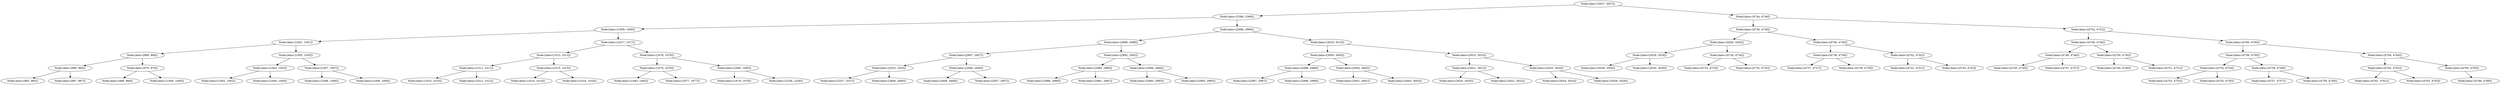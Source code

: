 digraph G{
522264438 [label="Node{data=[3027, 3027]}"]
522264438 -> 193106902
193106902 [label="Node{data=[2368, 2368]}"]
193106902 -> 699926966
699926966 [label="Node{data=[1009, 1009]}"]
699926966 -> 1240123471
1240123471 [label="Node{data=[1001, 1001]}"]
1240123471 -> 1588049067
1588049067 [label="Node{data=[968, 968]}"]
1588049067 -> 1101303946
1101303946 [label="Node{data=[966, 966]}"]
1101303946 -> 683197617
683197617 [label="Node{data=[965, 965]}"]
1101303946 -> 923785561
923785561 [label="Node{data=[967, 967]}"]
1588049067 -> 1424896511
1424896511 [label="Node{data=[970, 970]}"]
1424896511 -> 824953640
824953640 [label="Node{data=[969, 969]}"]
1424896511 -> 1599610096
1599610096 [label="Node{data=[1000, 1000]}"]
1240123471 -> 383046483
383046483 [label="Node{data=[1005, 1005]}"]
383046483 -> 856713663
856713663 [label="Node{data=[1003, 1003]}"]
856713663 -> 1544394366
1544394366 [label="Node{data=[1002, 1002]}"]
856713663 -> 1135459987
1135459987 [label="Node{data=[1004, 1004]}"]
383046483 -> 1943254014
1943254014 [label="Node{data=[1007, 1007]}"]
1943254014 -> 1128165802
1128165802 [label="Node{data=[1006, 1006]}"]
1943254014 -> 1940959701
1940959701 [label="Node{data=[1008, 1008]}"]
699926966 -> 1573376022
1573376022 [label="Node{data=[1017, 1017]}"]
1573376022 -> 862307347
862307347 [label="Node{data=[1013, 1013]}"]
862307347 -> 65425652
65425652 [label="Node{data=[1011, 1011]}"]
65425652 -> 1974368068
1974368068 [label="Node{data=[1010, 1010]}"]
65425652 -> 369778311
369778311 [label="Node{data=[1012, 1012]}"]
862307347 -> 189945097
189945097 [label="Node{data=[1015, 1015]}"]
189945097 -> 973264231
973264231 [label="Node{data=[1014, 1014]}"]
189945097 -> 1007714612
1007714612 [label="Node{data=[1016, 1016]}"]
1573376022 -> 2016022103
2016022103 [label="Node{data=[1678, 1678]}"]
2016022103 -> 1640621638
1640621638 [label="Node{data=[1676, 1676]}"]
1640621638 -> 1305259765
1305259765 [label="Node{data=[1483, 1483]}"]
1640621638 -> 1978503001
1978503001 [label="Node{data=[1677, 1677]}"]
2016022103 -> 1570602757
1570602757 [label="Node{data=[1695, 1695]}"]
1570602757 -> 1934117158
1934117158 [label="Node{data=[1679, 1679]}"]
1570602757 -> 1532750524
1532750524 [label="Node{data=[2326, 2326]}"]
193106902 -> 1112879561
1112879561 [label="Node{data=[2996, 2996]}"]
1112879561 -> 1946557393
1946557393 [label="Node{data=[2988, 2988]}"]
1946557393 -> 1169587470
1169587470 [label="Node{data=[2607, 2607]}"]
1169587470 -> 1094480142
1094480142 [label="Node{data=[2553, 2553]}"]
1094480142 -> 713870233
713870233 [label="Node{data=[2537, 2537]}"]
1094480142 -> 1854969226
1854969226 [label="Node{data=[2606, 2606]}"]
1169587470 -> 406375259
406375259 [label="Node{data=[2946, 2946]}"]
406375259 -> 984509779
984509779 [label="Node{data=[2608, 2608]}"]
406375259 -> 1991420316
1991420316 [label="Node{data=[2957, 2957]}"]
1946557393 -> 476339717
476339717 [label="Node{data=[2992, 2992]}"]
476339717 -> 1113078977
1113078977 [label="Node{data=[2990, 2990]}"]
1113078977 -> 190125356
190125356 [label="Node{data=[2989, 2989]}"]
1113078977 -> 1749590931
1749590931 [label="Node{data=[2991, 2991]}"]
476339717 -> 1449286889
1449286889 [label="Node{data=[2994, 2994]}"]
1449286889 -> 1440734416
1440734416 [label="Node{data=[2993, 2993]}"]
1449286889 -> 1988124466
1988124466 [label="Node{data=[2995, 2995]}"]
1112879561 -> 1534668362
1534668362 [label="Node{data=[3019, 3019]}"]
1534668362 -> 532198616
532198616 [label="Node{data=[3000, 3000]}"]
532198616 -> 875221667
875221667 [label="Node{data=[2998, 2998]}"]
875221667 -> 1084715739
1084715739 [label="Node{data=[2997, 2997]}"]
875221667 -> 1379799035
1379799035 [label="Node{data=[2999, 2999]}"]
532198616 -> 150634256
150634256 [label="Node{data=[3002, 3002]}"]
150634256 -> 1789332326
1789332326 [label="Node{data=[3001, 3001]}"]
150634256 -> 300780867
300780867 [label="Node{data=[3003, 3003]}"]
1534668362 -> 864946514
864946514 [label="Node{data=[3023, 3023]}"]
864946514 -> 1750590156
1750590156 [label="Node{data=[3021, 3021]}"]
1750590156 -> 981018779
981018779 [label="Node{data=[3020, 3020]}"]
1750590156 -> 1191390466
1191390466 [label="Node{data=[3022, 3022]}"]
864946514 -> 67401769
67401769 [label="Node{data=[3025, 3025]}"]
67401769 -> 1402121191
1402121191 [label="Node{data=[3024, 3024]}"]
67401769 -> 551316734
551316734 [label="Node{data=[3026, 3026]}"]
522264438 -> 2129215194
2129215194 [label="Node{data=[4744, 4744]}"]
2129215194 -> 1502331934
1502331934 [label="Node{data=[4736, 4736]}"]
1502331934 -> 528515419
528515419 [label="Node{data=[4292, 4292]}"]
528515419 -> 1559799241
1559799241 [label="Node{data=[3029, 3029]}"]
1559799241 -> 1808813922
1808813922 [label="Node{data=[3028, 3028]}"]
1559799241 -> 1828506930
1828506930 [label="Node{data=[3030, 3030]}"]
528515419 -> 2003637167
2003637167 [label="Node{data=[4734, 4734]}"]
2003637167 -> 1856120422
1856120422 [label="Node{data=[4733, 4733]}"]
2003637167 -> 123789199
123789199 [label="Node{data=[4735, 4735]}"]
1502331934 -> 226432780
226432780 [label="Node{data=[4740, 4740]}"]
226432780 -> 311467367
311467367 [label="Node{data=[4738, 4738]}"]
311467367 -> 1836976197
1836976197 [label="Node{data=[4737, 4737]}"]
311467367 -> 1826827970
1826827970 [label="Node{data=[4739, 4739]}"]
226432780 -> 424772389
424772389 [label="Node{data=[4742, 4742]}"]
424772389 -> 255610573
255610573 [label="Node{data=[4741, 4741]}"]
424772389 -> 303907663
303907663 [label="Node{data=[4743, 4743]}"]
2129215194 -> 1736309488
1736309488 [label="Node{data=[4752, 4752]}"]
1736309488 -> 1914705297
1914705297 [label="Node{data=[4748, 4748]}"]
1914705297 -> 520582974
520582974 [label="Node{data=[4746, 4746]}"]
520582974 -> 1735936170
1735936170 [label="Node{data=[4745, 4745]}"]
520582974 -> 1868207311
1868207311 [label="Node{data=[4747, 4747]}"]
1914705297 -> 497326120
497326120 [label="Node{data=[4750, 4750]}"]
497326120 -> 960410149
960410149 [label="Node{data=[4749, 4749]}"]
497326120 -> 480673968
480673968 [label="Node{data=[4751, 4751]}"]
1736309488 -> 660706055
660706055 [label="Node{data=[4760, 4760]}"]
660706055 -> 515713563
515713563 [label="Node{data=[4756, 4756]}"]
515713563 -> 1381895283
1381895283 [label="Node{data=[4754, 4754]}"]
1381895283 -> 2060825992
2060825992 [label="Node{data=[4753, 4753]}"]
1381895283 -> 1359476862
1359476862 [label="Node{data=[4755, 4755]}"]
515713563 -> 647888311
647888311 [label="Node{data=[4758, 4758]}"]
647888311 -> 75645059
75645059 [label="Node{data=[4757, 4757]}"]
647888311 -> 1403837550
1403837550 [label="Node{data=[4759, 4759]}"]
660706055 -> 1032194669
1032194669 [label="Node{data=[4764, 4764]}"]
1032194669 -> 1958688815
1958688815 [label="Node{data=[4762, 4762]}"]
1958688815 -> 1655695459
1655695459 [label="Node{data=[4761, 4761]}"]
1958688815 -> 1465194484
1465194484 [label="Node{data=[4763, 4763]}"]
1032194669 -> 1519233553
1519233553 [label="Node{data=[4765, 4765]}"]
1519233553 -> 1467916079
1467916079 [label="Node{data=[4766, 4766]}"]
}